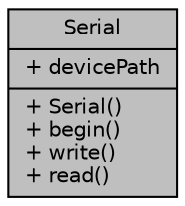 digraph "Serial"
{
 // INTERACTIVE_SVG=YES
 // LATEX_PDF_SIZE
  edge [fontname="Helvetica",fontsize="10",labelfontname="Helvetica",labelfontsize="10"];
  node [fontname="Helvetica",fontsize="10",shape=record];
  Node1 [label="{Serial\n|+ devicePath\l|+ Serial()\l+ begin()\l+ write()\l+ read()\l}",height=0.2,width=0.4,color="black", fillcolor="grey75", style="filled", fontcolor="black",tooltip="Classe qui permet de communiquer sériellement entre autre pour communiquer avec le DAC 16bits AnalogD..."];
}
